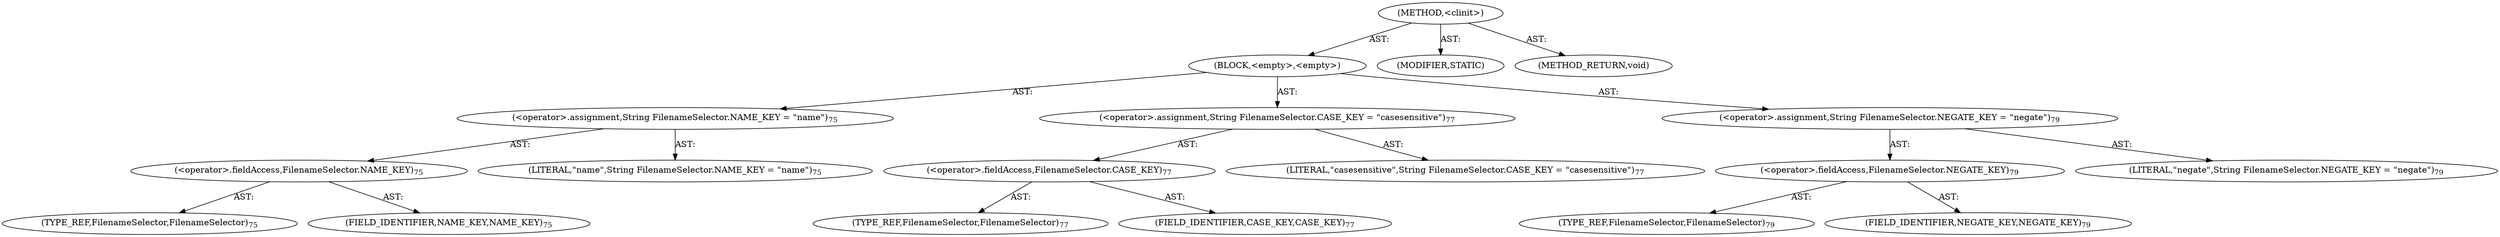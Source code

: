 digraph "&lt;clinit&gt;" {  
"111669149704" [label = <(METHOD,&lt;clinit&gt;)> ]
"25769803798" [label = <(BLOCK,&lt;empty&gt;,&lt;empty&gt;)> ]
"30064771145" [label = <(&lt;operator&gt;.assignment,String FilenameSelector.NAME_KEY = &quot;name&quot;)<SUB>75</SUB>> ]
"30064771146" [label = <(&lt;operator&gt;.fieldAccess,FilenameSelector.NAME_KEY)<SUB>75</SUB>> ]
"180388626435" [label = <(TYPE_REF,FilenameSelector,FilenameSelector)<SUB>75</SUB>> ]
"55834574868" [label = <(FIELD_IDENTIFIER,NAME_KEY,NAME_KEY)<SUB>75</SUB>> ]
"90194313235" [label = <(LITERAL,&quot;name&quot;,String FilenameSelector.NAME_KEY = &quot;name&quot;)<SUB>75</SUB>> ]
"30064771147" [label = <(&lt;operator&gt;.assignment,String FilenameSelector.CASE_KEY = &quot;casesensitive&quot;)<SUB>77</SUB>> ]
"30064771148" [label = <(&lt;operator&gt;.fieldAccess,FilenameSelector.CASE_KEY)<SUB>77</SUB>> ]
"180388626436" [label = <(TYPE_REF,FilenameSelector,FilenameSelector)<SUB>77</SUB>> ]
"55834574869" [label = <(FIELD_IDENTIFIER,CASE_KEY,CASE_KEY)<SUB>77</SUB>> ]
"90194313236" [label = <(LITERAL,&quot;casesensitive&quot;,String FilenameSelector.CASE_KEY = &quot;casesensitive&quot;)<SUB>77</SUB>> ]
"30064771149" [label = <(&lt;operator&gt;.assignment,String FilenameSelector.NEGATE_KEY = &quot;negate&quot;)<SUB>79</SUB>> ]
"30064771150" [label = <(&lt;operator&gt;.fieldAccess,FilenameSelector.NEGATE_KEY)<SUB>79</SUB>> ]
"180388626437" [label = <(TYPE_REF,FilenameSelector,FilenameSelector)<SUB>79</SUB>> ]
"55834574870" [label = <(FIELD_IDENTIFIER,NEGATE_KEY,NEGATE_KEY)<SUB>79</SUB>> ]
"90194313237" [label = <(LITERAL,&quot;negate&quot;,String FilenameSelector.NEGATE_KEY = &quot;negate&quot;)<SUB>79</SUB>> ]
"133143986201" [label = <(MODIFIER,STATIC)> ]
"128849018888" [label = <(METHOD_RETURN,void)> ]
  "111669149704" -> "25769803798"  [ label = "AST: "] 
  "111669149704" -> "133143986201"  [ label = "AST: "] 
  "111669149704" -> "128849018888"  [ label = "AST: "] 
  "25769803798" -> "30064771145"  [ label = "AST: "] 
  "25769803798" -> "30064771147"  [ label = "AST: "] 
  "25769803798" -> "30064771149"  [ label = "AST: "] 
  "30064771145" -> "30064771146"  [ label = "AST: "] 
  "30064771145" -> "90194313235"  [ label = "AST: "] 
  "30064771146" -> "180388626435"  [ label = "AST: "] 
  "30064771146" -> "55834574868"  [ label = "AST: "] 
  "30064771147" -> "30064771148"  [ label = "AST: "] 
  "30064771147" -> "90194313236"  [ label = "AST: "] 
  "30064771148" -> "180388626436"  [ label = "AST: "] 
  "30064771148" -> "55834574869"  [ label = "AST: "] 
  "30064771149" -> "30064771150"  [ label = "AST: "] 
  "30064771149" -> "90194313237"  [ label = "AST: "] 
  "30064771150" -> "180388626437"  [ label = "AST: "] 
  "30064771150" -> "55834574870"  [ label = "AST: "] 
}
